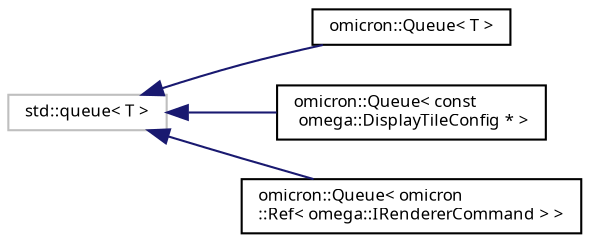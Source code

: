 digraph "Graphical Class Hierarchy"
{
  bgcolor="transparent";
  edge [fontname="FreeSans.ttf",fontsize="8",labelfontname="FreeSans.ttf",labelfontsize="8"];
  node [fontname="FreeSans.ttf",fontsize="8",shape=record];
  rankdir="LR";
  Node1 [label="std::queue\< T \>",height=0.2,width=0.4,color="grey75",tooltip="STL class. "];
  Node1 -> Node2 [dir="back",color="midnightblue",fontsize="8",style="solid",fontname="FreeSans.ttf"];
  Node2 [label="omicron::Queue\< T \>",height=0.2,width=0.4,color="black",URL="$classomicron_1_1_queue.html",tooltip="Queue is usually a lightweight wrapper around a standard library queue implementation. "];
  Node1 -> Node3 [dir="back",color="midnightblue",fontsize="8",style="solid",fontname="FreeSans.ttf"];
  Node3 [label="omicron::Queue\< const\l omega::DisplayTileConfig * \>",height=0.2,width=0.4,color="black",URL="$classomicron_1_1_queue.html"];
  Node1 -> Node4 [dir="back",color="midnightblue",fontsize="8",style="solid",fontname="FreeSans.ttf"];
  Node4 [label="omicron::Queue\< omicron\l::Ref\< omega::IRendererCommand \> \>",height=0.2,width=0.4,color="black",URL="$classomicron_1_1_queue.html"];
}
